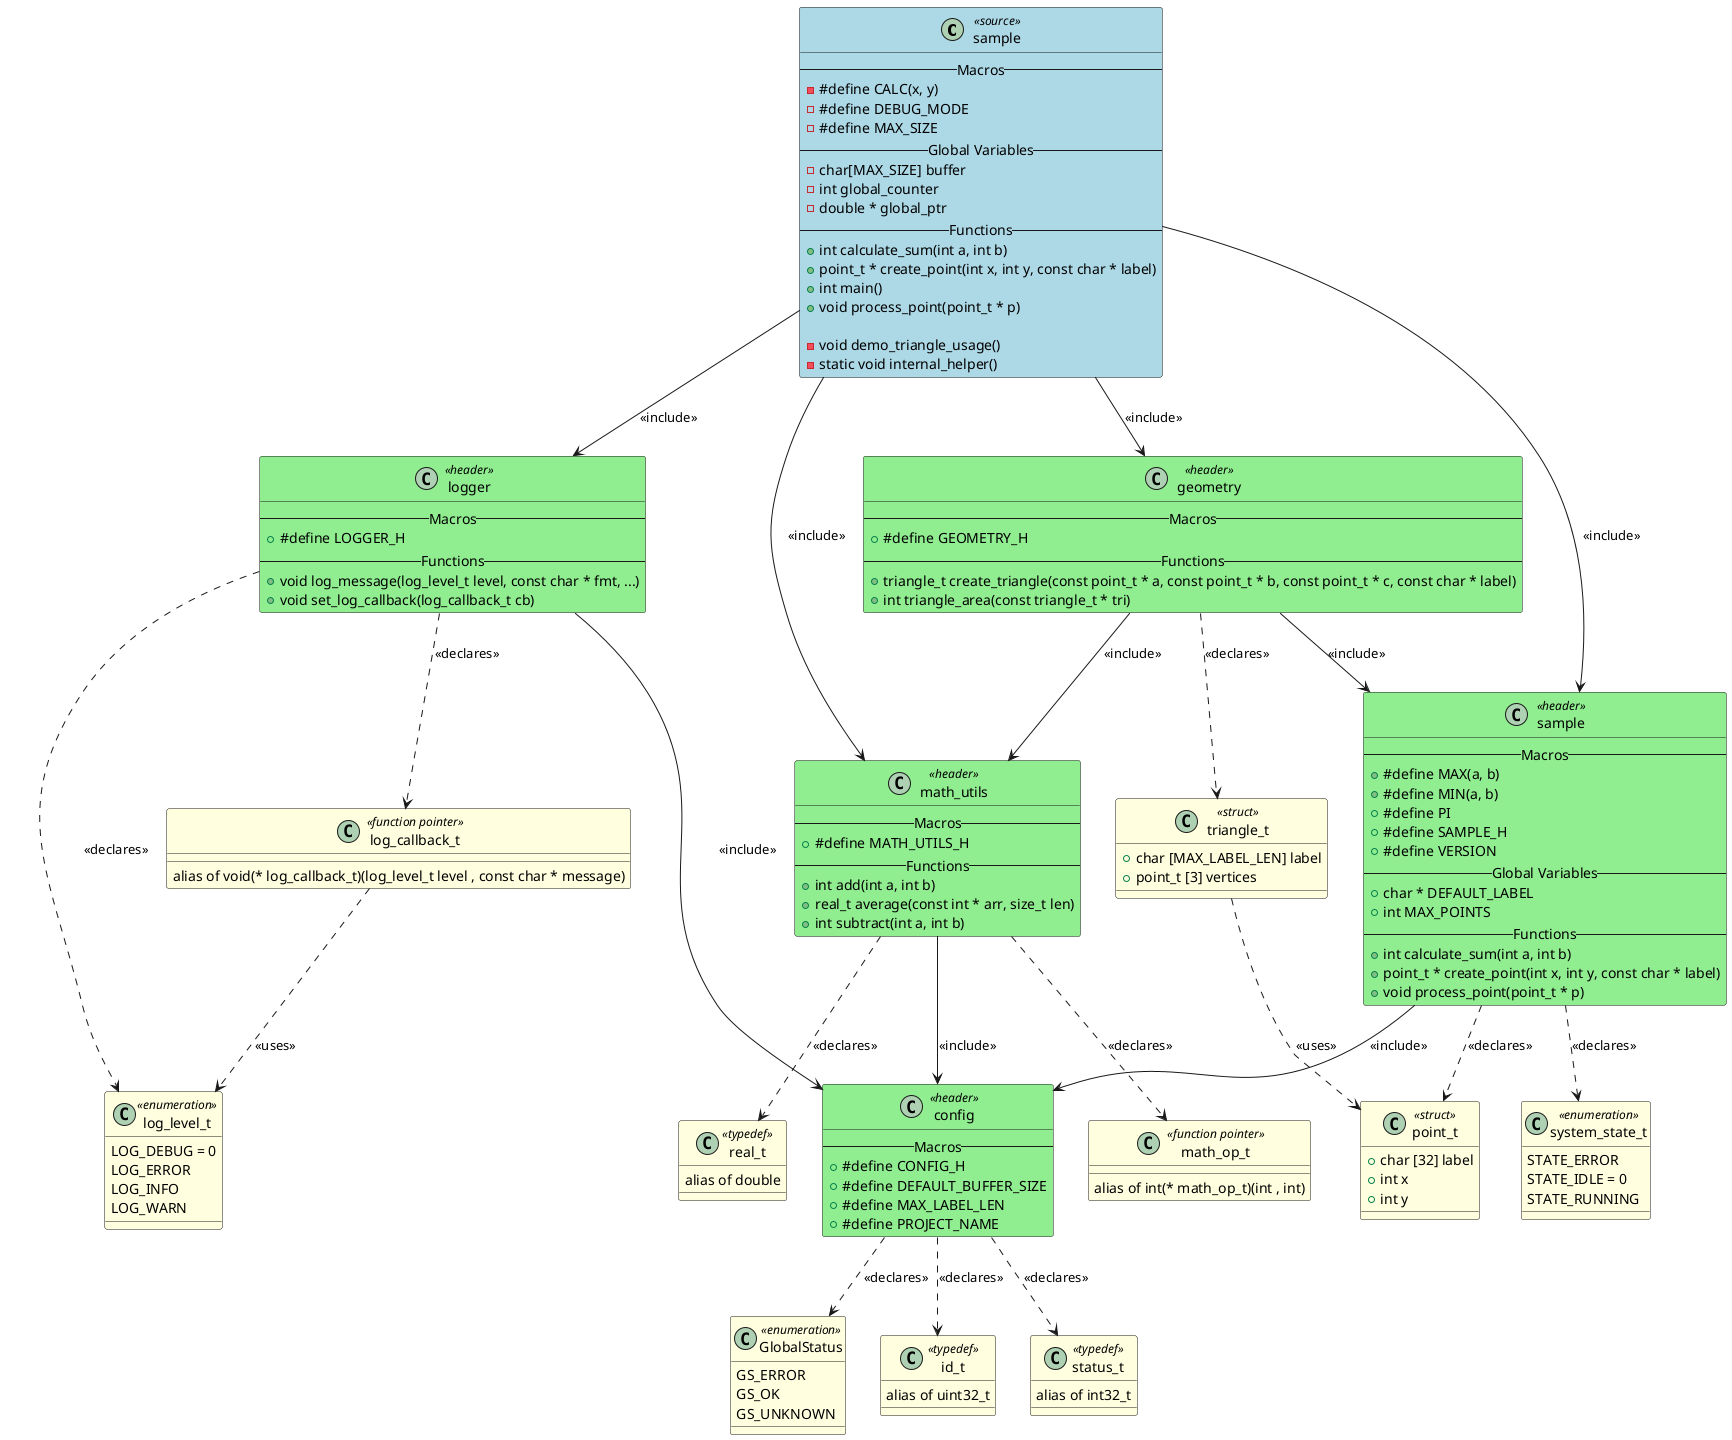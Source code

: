 @startuml sample

class "sample" as SAMPLE <<source>> #LightBlue
{
    -- Macros --
    - #define CALC(x, y)
    - #define DEBUG_MODE
    - #define MAX_SIZE
    -- Global Variables --
    - char[MAX_SIZE] buffer
    - int global_counter
    - double * global_ptr
    -- Functions --
    + int calculate_sum(int a, int b)
    + point_t * create_point(int x, int y, const char * label)
    + int main()
    + void process_point(point_t * p)

    - void demo_triangle_usage()
    - static void internal_helper()
}

class "config" as HEADER_CONFIG <<header>> #LightGreen
{
    -- Macros --
    + #define CONFIG_H
    + #define DEFAULT_BUFFER_SIZE
    + #define MAX_LABEL_LEN
    + #define PROJECT_NAME
}

class "geometry" as HEADER_GEOMETRY <<header>> #LightGreen
{
    -- Macros --
    + #define GEOMETRY_H
    -- Functions --
    + triangle_t create_triangle(const point_t * a, const point_t * b, const point_t * c, const char * label)
    + int triangle_area(const triangle_t * tri)
}

class "logger" as HEADER_LOGGER <<header>> #LightGreen
{
    -- Macros --
    + #define LOGGER_H
    -- Functions --
    + void log_message(log_level_t level, const char * fmt, ...)
    + void set_log_callback(log_callback_t cb)
}

class "math_utils" as HEADER_MATH_UTILS <<header>> #LightGreen
{
    -- Macros --
    + #define MATH_UTILS_H
    -- Functions --
    + int add(int a, int b)
    + real_t average(const int * arr, size_t len)
    + int subtract(int a, int b)
}

class "sample" as HEADER_SAMPLE <<header>> #LightGreen
{
    -- Macros --
    + #define MAX(a, b)
    + #define MIN(a, b)
    + #define PI
    + #define SAMPLE_H
    + #define VERSION
    -- Global Variables --
    + char * DEFAULT_LABEL
    + int MAX_POINTS
    -- Functions --
    + int calculate_sum(int a, int b)
    + point_t * create_point(int x, int y, const char * label)
    + void process_point(point_t * p)
}

class "GlobalStatus" as TYPEDEF_GLOBALSTATUS <<enumeration>> #LightYellow
{
    GS_ERROR
    GS_OK
    GS_UNKNOWN
}

class "id_t" as TYPEDEF_ID_T <<typedef>> #LightYellow
{
    alias of uint32_t
}

class "status_t" as TYPEDEF_STATUS_T <<typedef>> #LightYellow
{
    alias of int32_t
}

class "triangle_t" as TYPEDEF_TRIANGLE_T <<struct>> #LightYellow
{
    + char [MAX_LABEL_LEN] label
    + point_t [3] vertices
}

class "log_level_t" as TYPEDEF_LOG_LEVEL_T <<enumeration>> #LightYellow
{
    LOG_DEBUG = 0
    LOG_ERROR
    LOG_INFO
    LOG_WARN
}

class "log_callback_t" as TYPEDEF_LOG_CALLBACK_T <<function pointer>> #LightYellow
{
    alias of void(* log_callback_t)(log_level_t level , const char * message)
}

class "math_op_t" as TYPEDEF_MATH_OP_T <<function pointer>> #LightYellow
{
    alias of int(* math_op_t)(int , int)
}

class "real_t" as TYPEDEF_REAL_T <<typedef>> #LightYellow
{
    alias of double
}

class "point_t" as TYPEDEF_POINT_T <<struct>> #LightYellow
{
    + char [32] label
    + int x
    + int y
}

class "system_state_t" as TYPEDEF_SYSTEM_STATE_T <<enumeration>> #LightYellow
{
    STATE_ERROR
    STATE_IDLE = 0
    STATE_RUNNING
}


' Include relationships
HEADER_GEOMETRY --> HEADER_MATH_UTILS : <<include>>
HEADER_GEOMETRY --> HEADER_SAMPLE : <<include>>
HEADER_LOGGER --> HEADER_CONFIG : <<include>>
HEADER_MATH_UTILS --> HEADER_CONFIG : <<include>>
SAMPLE --> HEADER_GEOMETRY : <<include>>
SAMPLE --> HEADER_LOGGER : <<include>>
SAMPLE --> HEADER_MATH_UTILS : <<include>>
SAMPLE --> HEADER_SAMPLE : <<include>>
HEADER_SAMPLE --> HEADER_CONFIG : <<include>>

' Declaration relationships
HEADER_CONFIG ..> TYPEDEF_GLOBALSTATUS : <<declares>>
HEADER_CONFIG ..> TYPEDEF_ID_T : <<declares>>
HEADER_CONFIG ..> TYPEDEF_STATUS_T : <<declares>>
HEADER_GEOMETRY ..> TYPEDEF_TRIANGLE_T : <<declares>>
HEADER_LOGGER ..> TYPEDEF_LOG_LEVEL_T : <<declares>>
HEADER_LOGGER ..> TYPEDEF_LOG_CALLBACK_T : <<declares>>
HEADER_MATH_UTILS ..> TYPEDEF_MATH_OP_T : <<declares>>
HEADER_MATH_UTILS ..> TYPEDEF_REAL_T : <<declares>>
HEADER_SAMPLE ..> TYPEDEF_POINT_T : <<declares>>
HEADER_SAMPLE ..> TYPEDEF_SYSTEM_STATE_T : <<declares>>

' Uses relationships
TYPEDEF_TRIANGLE_T ..> TYPEDEF_POINT_T : <<uses>>
TYPEDEF_LOG_CALLBACK_T ..> TYPEDEF_LOG_LEVEL_T : <<uses>>

@enduml